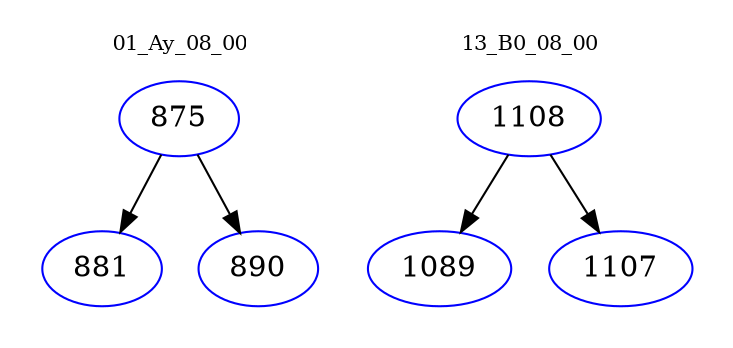 digraph{
subgraph cluster_0 {
color = white
label = "01_Ay_08_00";
fontsize=10;
T0_875 [label="875", color="blue"]
T0_875 -> T0_881 [color="black"]
T0_881 [label="881", color="blue"]
T0_875 -> T0_890 [color="black"]
T0_890 [label="890", color="blue"]
}
subgraph cluster_1 {
color = white
label = "13_B0_08_00";
fontsize=10;
T1_1108 [label="1108", color="blue"]
T1_1108 -> T1_1089 [color="black"]
T1_1089 [label="1089", color="blue"]
T1_1108 -> T1_1107 [color="black"]
T1_1107 [label="1107", color="blue"]
}
}
